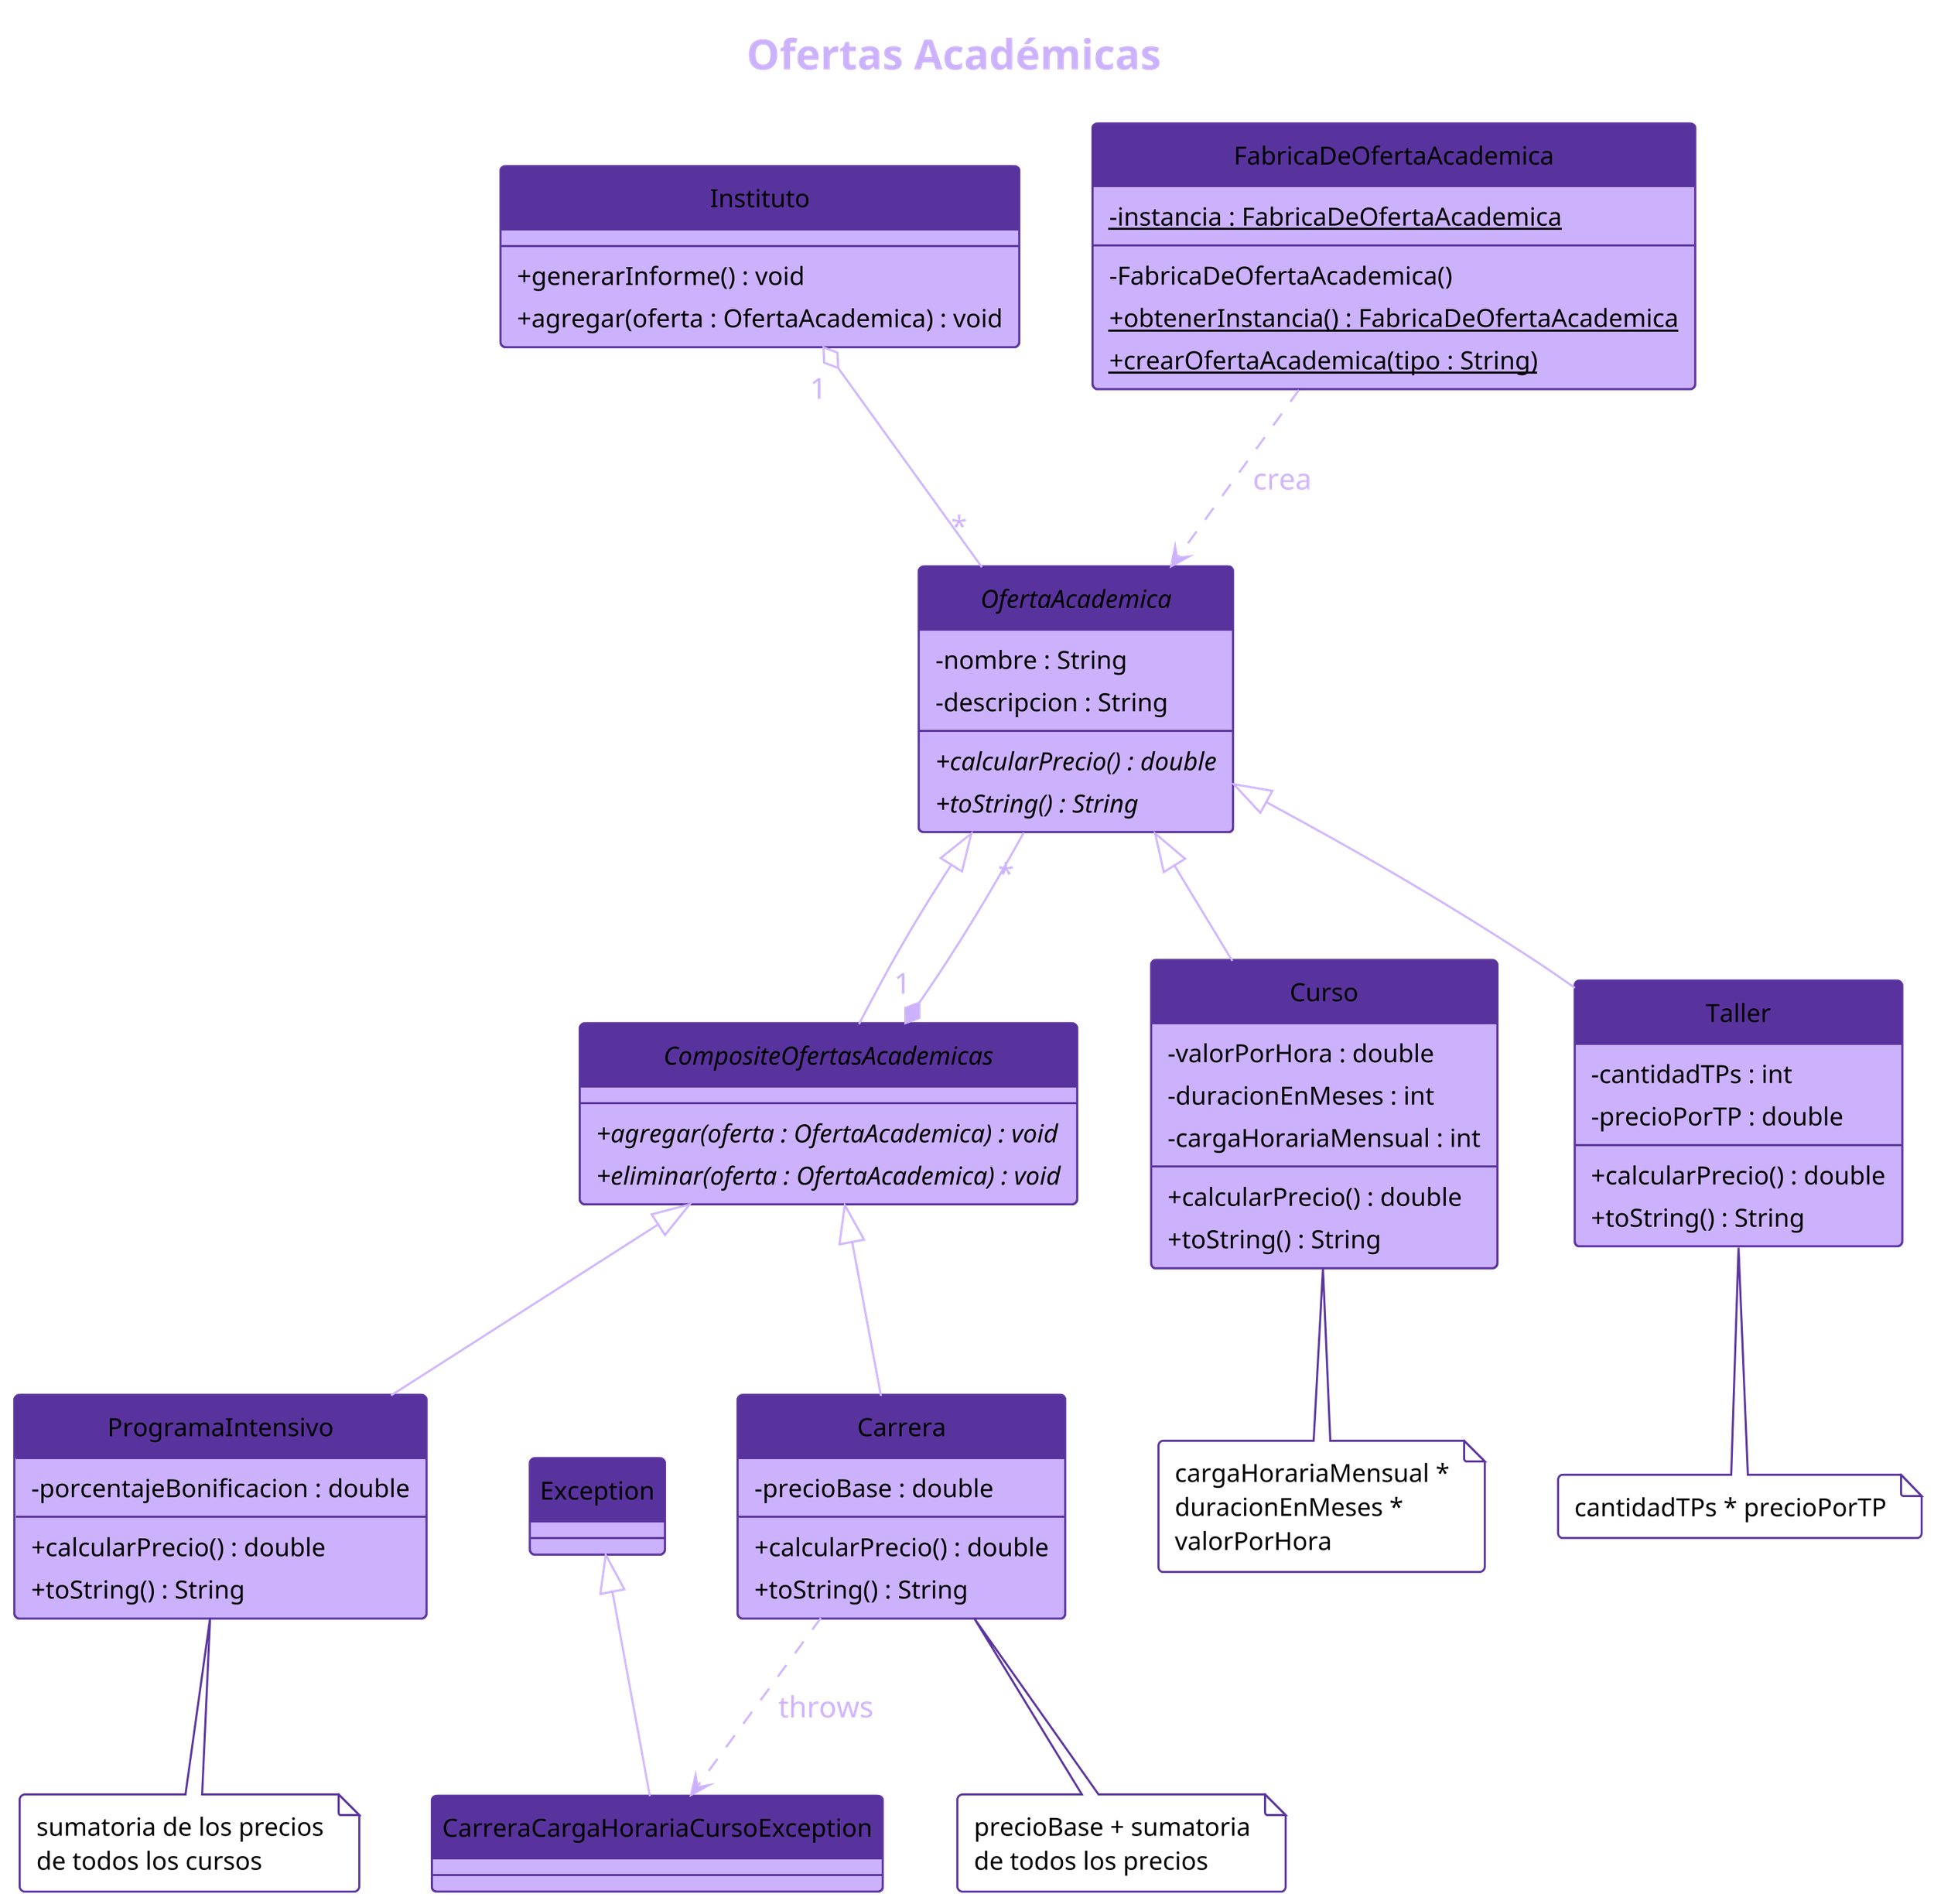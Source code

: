 @startuml diagrama-de-clase

!define DARK_PURPLE #59339D
!define LIGHT_PURPLE #CCB1FD

'General
hide circle
skinparam shadowing false
skinparam backgroundColor transparent
skinparam componentStyle uml2
skinparam dpi 300
skinparam RoundCorner 5
skinparam padding 2

'Default'
skinparam default {
  'Font Style
  FontColor Black
  FontName "Lucida Console"
  FontSize 12
  FontStyle plain
  MonospacedFontName "Lucida Console"
}

'Title (inherits from Default)
skinparam title {
  'Font Style (inherits from Default)
  FontSize 20
  FontColor LIGHT_PURPLE

  'Border Color
  BackgroundColor transparent
  BorderColor White
  BorderRoundCorner 0
  BorderThickness 0
}

'Arrow
skinparam arrow {
  'Font Style (inherits from Default)
  FontColor LIGHT_PURPLE
  FontSize 14

  'Color
  Color LIGHT_PURPLE
  LollipopColor Black
  Thickness 1
  MessageAlignment center
}

'Note
skinparam note {
  'Font Style
  FontColor Black
  FontSize 12
  FontStyle plain

  'Color
  BackgroundColor white
  BorderColor DARK_PURPLE
  BorderThickness 1
}

'Class
skinparam class {
  'Font Style (inherits from Default)
  FontSize 16
  StereotypeFontColor Black
  StereotypeFontSize 14
  StereotypeFontStyle plain

  'Color
  FontColor LIGHT_PURPLE
  BackgroundColor LIGHT_PURPLE
  HeaderBackgroundColor DARK_PURPLE
  BorderColor DARK_PURPLE
  BorderThickness 1

  'Attributions
  AttributeFontColor Black
  AttributeFontSize 12
  AttributeFontStyle plain
  AttributeIconSize 0
}

'Interface Class
skinparam interface {
  FontStyle italic
}

title Ofertas Académicas

abstract class OfertaAcademica {
    - nombre : String
    - descripcion : String
    + {abstract} calcularPrecio() : double
    + {abstract} toString() : String
}

class Curso extends OfertaAcademica {
    - valorPorHora : double
    - duracionEnMeses : int
    - cargaHorariaMensual : int
    + calcularPrecio() : double
    + toString() : String
}

abstract class CompositeOfertasAcademicas extends OfertaAcademica {
    + {abstract} agregar(oferta : OfertaAcademica) : void
    + {abstract} eliminar(oferta : OfertaAcademica) : void
}

class ProgramaIntensivo extends CompositeOfertasAcademicas {
    - porcentajeBonificacion : double
    + calcularPrecio() : double
    + toString() : String
}

class Carrera extends CompositeOfertasAcademicas {
    - precioBase : double
    + calcularPrecio() : double
    + toString() : String
}

class Taller extends OfertaAcademica {
    - cantidadTPs : int
    - precioPorTP : double
    + calcularPrecio() : double
    + toString() : String
}

class Instituto {
    + generarInforme() : void
    + agregar(oferta : OfertaAcademica) : void
}

class FabricaDeOfertaAcademica {
    - {static} instancia : FabricaDeOfertaAcademica
    - FabricaDeOfertaAcademica()
    + {static} obtenerInstancia() : FabricaDeOfertaAcademica
    + {static} crearOfertaAcademica(tipo : String)
}

class CarreraCargaHorariaCursoException extends Exception

CompositeOfertasAcademicas "1" *-- "*" OfertaAcademica
Instituto "1" o-- "*" OfertaAcademica
FabricaDeOfertaAcademica ..> OfertaAcademica : crea
Carrera ..> CarreraCargaHorariaCursoException : throws

note bottom of Curso
    cargaHorariaMensual *
    duracionEnMeses *
    valorPorHora
end note

note bottom of ProgramaIntensivo
    sumatoria de los precios
    de todos los cursos
end note

note bottom of Taller
    cantidadTPs * precioPorTP
end note

note bottom of Carrera
    precioBase + sumatoria
    de todos los precios
end note

@enduml